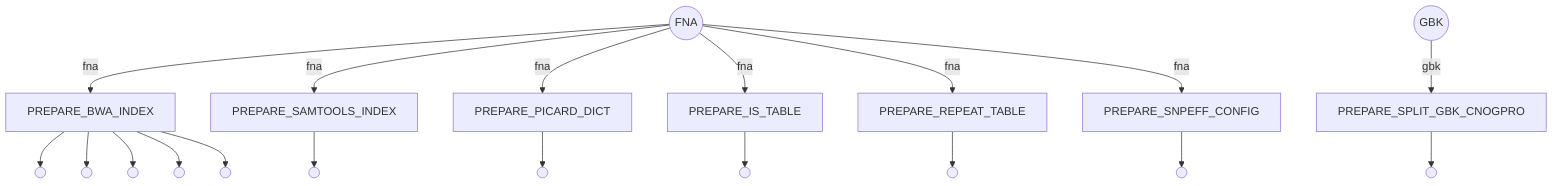 flowchart TD
    p0((FNA))
    p1((GBK))
    p2[PREPARE_BWA_INDEX]
    p3(( ))
    p4(( ))
    p5(( ))
    p6(( ))
    p7(( ))
    p8[PREPARE_SAMTOOLS_INDEX]
    p9(( ))
    p10[PREPARE_PICARD_DICT]
    p11(( ))
    p12[PREPARE_IS_TABLE]
    p13(( ))
    p14[PREPARE_REPEAT_TABLE]
    p15(( ))
    p16[PREPARE_SPLIT_GBK_CNOGPRO]
    p17(( ))
    p18[PREPARE_SNPEFF_CONFIG]
    p19(( ))
    p0 -->|fna| p2
    p1 -->|gbk| p16
    p2 --> p7
    p2 --> p6
    p2 --> p5
    p2 --> p4
    p2 --> p3
    p0 -->|fna| p8
    p8 --> p9
    p0 -->|fna| p10
    p10 --> p11
    p0 -->|fna| p12
    p12 --> p13
    p0 -->|fna| p14
    p14 --> p15
    p16 --> p17
    p0 -->|fna| p18
    p18 --> p19